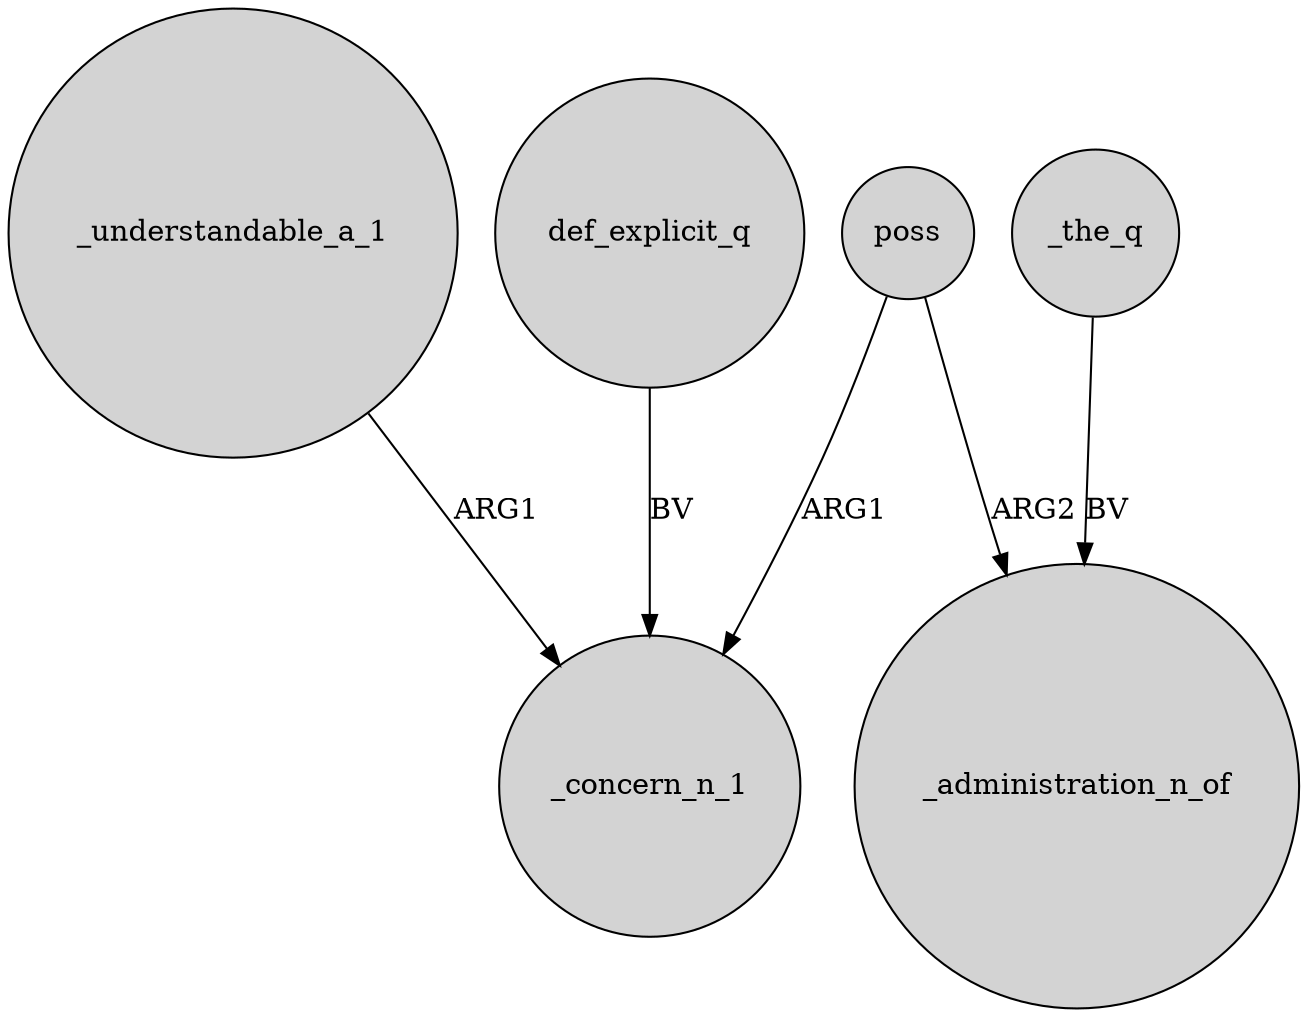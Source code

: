 digraph {
	node [shape=circle style=filled]
	poss -> _concern_n_1 [label=ARG1]
	_understandable_a_1 -> _concern_n_1 [label=ARG1]
	def_explicit_q -> _concern_n_1 [label=BV]
	_the_q -> _administration_n_of [label=BV]
	poss -> _administration_n_of [label=ARG2]
}
